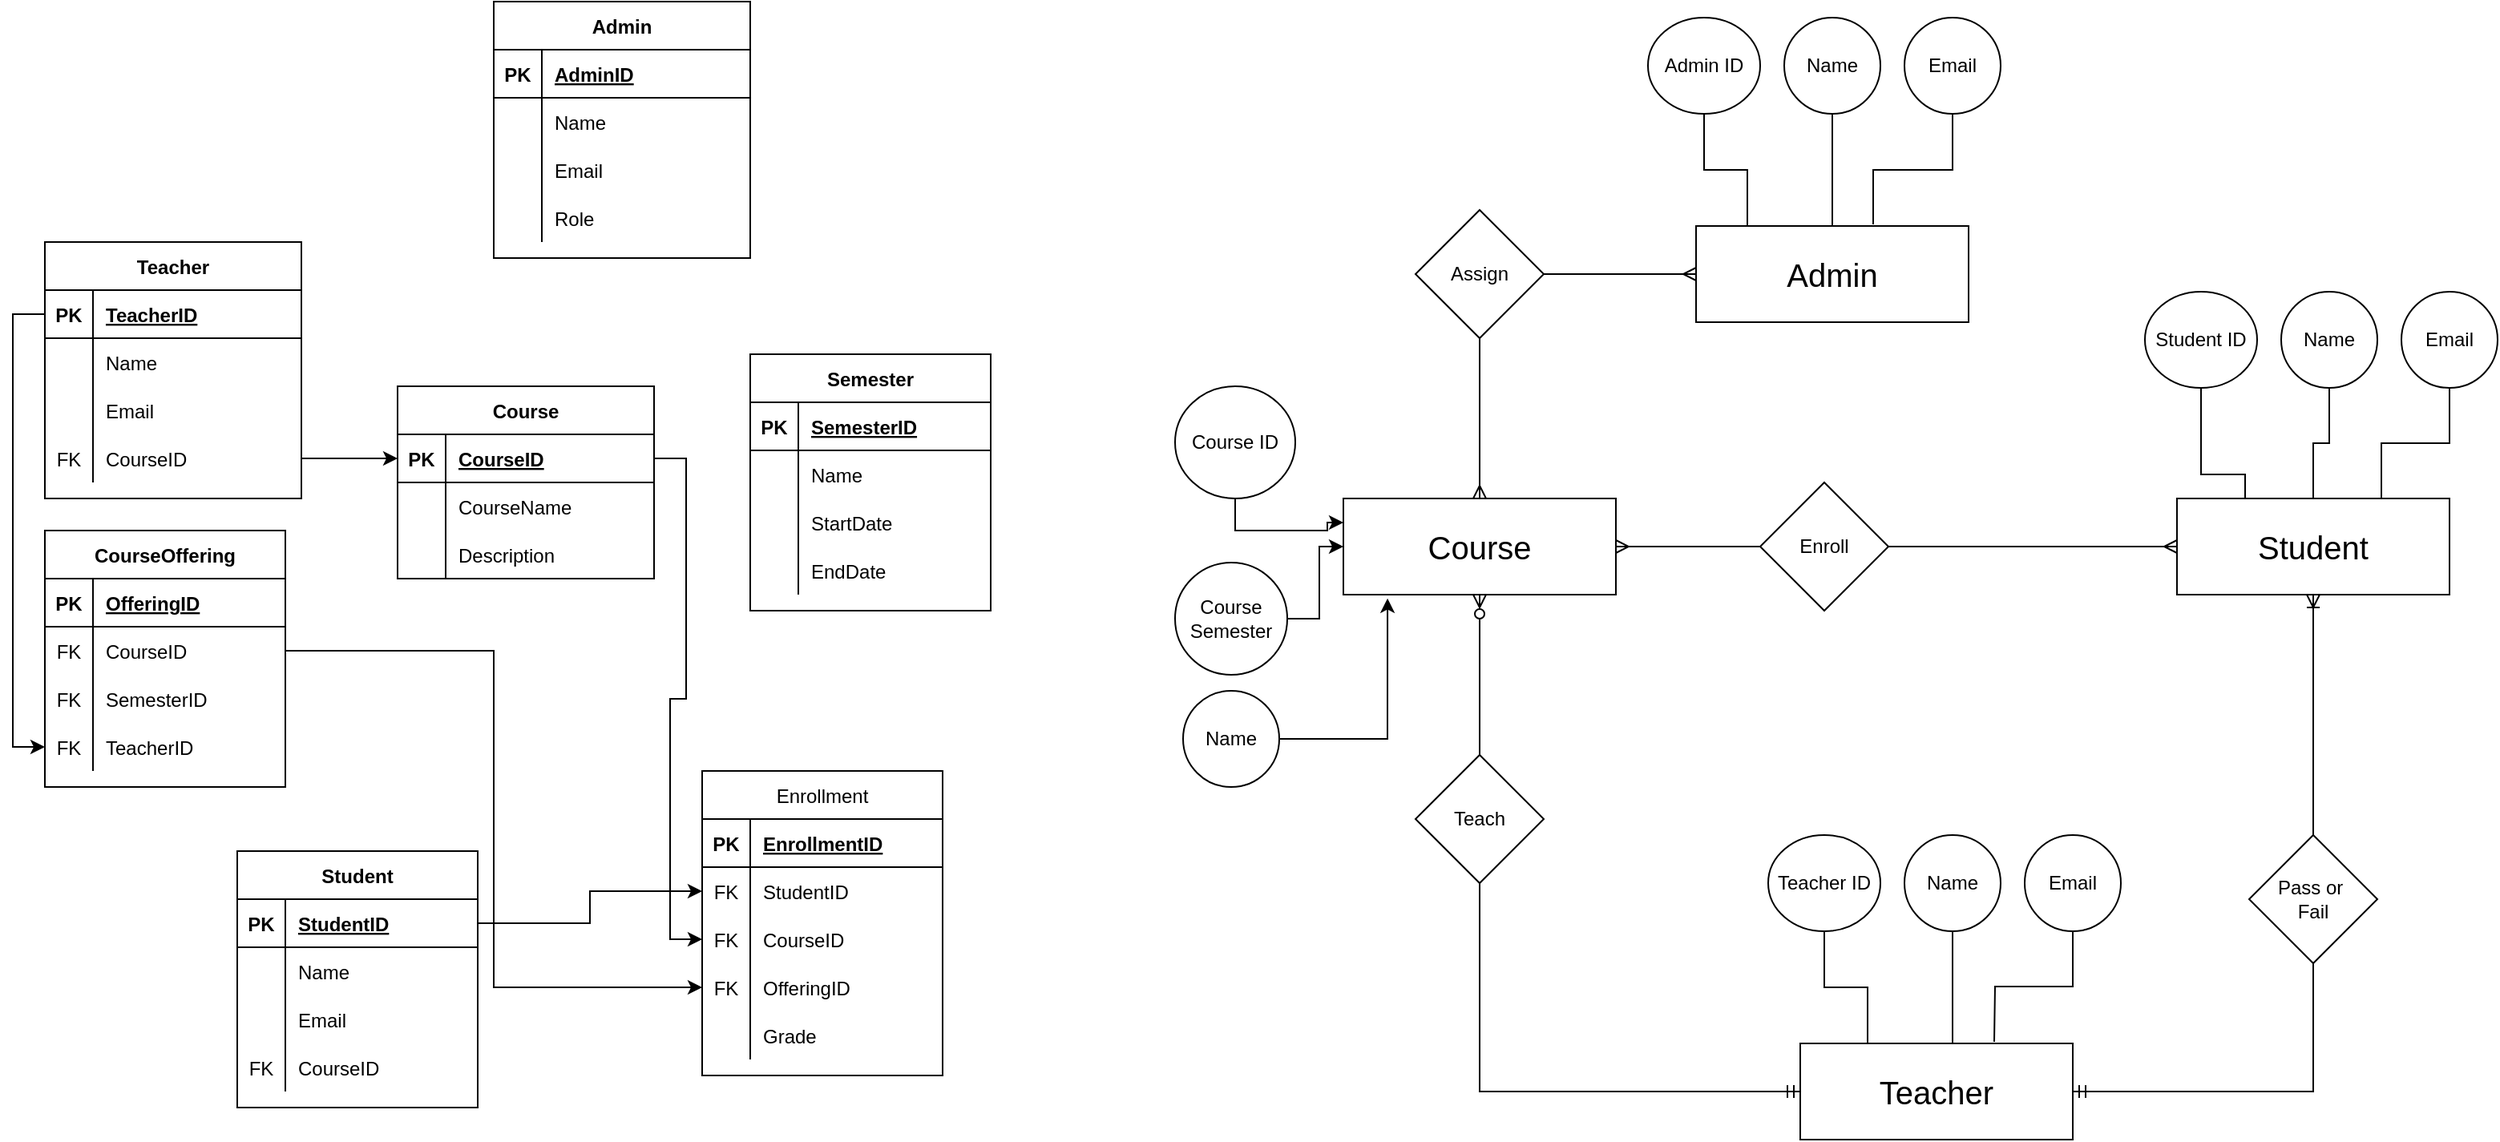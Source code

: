<mxfile version="24.6.4" type="github">
  <diagram id="R2lEEEUBdFMjLlhIrx00" name="Page-1">
    <mxGraphModel dx="792" dy="1097" grid="1" gridSize="10" guides="1" tooltips="1" connect="1" arrows="1" fold="1" page="1" pageScale="1" pageWidth="850" pageHeight="1100" math="0" shadow="0" extFonts="Permanent Marker^https://fonts.googleapis.com/css?family=Permanent+Marker">
      <root>
        <mxCell id="0" />
        <mxCell id="1" parent="0" />
        <mxCell id="C-vyLk0tnHw3VtMMgP7b-2" value="Teacher" style="shape=table;startSize=30;container=1;collapsible=1;childLayout=tableLayout;fixedRows=1;rowLines=0;fontStyle=1;align=center;resizeLast=1;" parent="1" vertex="1">
          <mxGeometry x="160" y="170" width="160" height="160" as="geometry" />
        </mxCell>
        <mxCell id="C-vyLk0tnHw3VtMMgP7b-3" value="" style="shape=partialRectangle;collapsible=0;dropTarget=0;pointerEvents=0;fillColor=none;points=[[0,0.5],[1,0.5]];portConstraint=eastwest;top=0;left=0;right=0;bottom=1;" parent="C-vyLk0tnHw3VtMMgP7b-2" vertex="1">
          <mxGeometry y="30" width="160" height="30" as="geometry" />
        </mxCell>
        <mxCell id="C-vyLk0tnHw3VtMMgP7b-4" value="PK" style="shape=partialRectangle;overflow=hidden;connectable=0;fillColor=none;top=0;left=0;bottom=0;right=0;fontStyle=1;" parent="C-vyLk0tnHw3VtMMgP7b-3" vertex="1">
          <mxGeometry width="30" height="30" as="geometry">
            <mxRectangle width="30" height="30" as="alternateBounds" />
          </mxGeometry>
        </mxCell>
        <mxCell id="C-vyLk0tnHw3VtMMgP7b-5" value="TeacherID" style="shape=partialRectangle;overflow=hidden;connectable=0;fillColor=none;top=0;left=0;bottom=0;right=0;align=left;spacingLeft=6;fontStyle=5;" parent="C-vyLk0tnHw3VtMMgP7b-3" vertex="1">
          <mxGeometry x="30" width="130" height="30" as="geometry">
            <mxRectangle width="130" height="30" as="alternateBounds" />
          </mxGeometry>
        </mxCell>
        <mxCell id="C-vyLk0tnHw3VtMMgP7b-6" value="" style="shape=partialRectangle;collapsible=0;dropTarget=0;pointerEvents=0;fillColor=none;points=[[0,0.5],[1,0.5]];portConstraint=eastwest;top=0;left=0;right=0;bottom=0;" parent="C-vyLk0tnHw3VtMMgP7b-2" vertex="1">
          <mxGeometry y="60" width="160" height="30" as="geometry" />
        </mxCell>
        <mxCell id="C-vyLk0tnHw3VtMMgP7b-7" value="" style="shape=partialRectangle;overflow=hidden;connectable=0;fillColor=none;top=0;left=0;bottom=0;right=0;" parent="C-vyLk0tnHw3VtMMgP7b-6" vertex="1">
          <mxGeometry width="30" height="30" as="geometry">
            <mxRectangle width="30" height="30" as="alternateBounds" />
          </mxGeometry>
        </mxCell>
        <mxCell id="C-vyLk0tnHw3VtMMgP7b-8" value="Name" style="shape=partialRectangle;overflow=hidden;connectable=0;fillColor=none;top=0;left=0;bottom=0;right=0;align=left;spacingLeft=6;" parent="C-vyLk0tnHw3VtMMgP7b-6" vertex="1">
          <mxGeometry x="30" width="130" height="30" as="geometry">
            <mxRectangle width="130" height="30" as="alternateBounds" />
          </mxGeometry>
        </mxCell>
        <mxCell id="C-vyLk0tnHw3VtMMgP7b-9" value="" style="shape=partialRectangle;collapsible=0;dropTarget=0;pointerEvents=0;fillColor=none;points=[[0,0.5],[1,0.5]];portConstraint=eastwest;top=0;left=0;right=0;bottom=0;" parent="C-vyLk0tnHw3VtMMgP7b-2" vertex="1">
          <mxGeometry y="90" width="160" height="30" as="geometry" />
        </mxCell>
        <mxCell id="C-vyLk0tnHw3VtMMgP7b-10" value="" style="shape=partialRectangle;overflow=hidden;connectable=0;fillColor=none;top=0;left=0;bottom=0;right=0;" parent="C-vyLk0tnHw3VtMMgP7b-9" vertex="1">
          <mxGeometry width="30" height="30" as="geometry">
            <mxRectangle width="30" height="30" as="alternateBounds" />
          </mxGeometry>
        </mxCell>
        <mxCell id="C-vyLk0tnHw3VtMMgP7b-11" value="Email" style="shape=partialRectangle;overflow=hidden;connectable=0;fillColor=none;top=0;left=0;bottom=0;right=0;align=left;spacingLeft=6;" parent="C-vyLk0tnHw3VtMMgP7b-9" vertex="1">
          <mxGeometry x="30" width="130" height="30" as="geometry">
            <mxRectangle width="130" height="30" as="alternateBounds" />
          </mxGeometry>
        </mxCell>
        <mxCell id="-x5_thiH4S_g61UfIbHP-13" value="" style="shape=partialRectangle;collapsible=0;dropTarget=0;pointerEvents=0;fillColor=none;points=[[0,0.5],[1,0.5]];portConstraint=eastwest;top=0;left=0;right=0;bottom=0;" vertex="1" parent="C-vyLk0tnHw3VtMMgP7b-2">
          <mxGeometry y="120" width="160" height="30" as="geometry" />
        </mxCell>
        <mxCell id="-x5_thiH4S_g61UfIbHP-14" value="FK" style="shape=partialRectangle;overflow=hidden;connectable=0;fillColor=none;top=0;left=0;bottom=0;right=0;" vertex="1" parent="-x5_thiH4S_g61UfIbHP-13">
          <mxGeometry width="30" height="30" as="geometry">
            <mxRectangle width="30" height="30" as="alternateBounds" />
          </mxGeometry>
        </mxCell>
        <mxCell id="-x5_thiH4S_g61UfIbHP-15" value="CourseID" style="shape=partialRectangle;overflow=hidden;connectable=0;fillColor=none;top=0;left=0;bottom=0;right=0;align=left;spacingLeft=6;" vertex="1" parent="-x5_thiH4S_g61UfIbHP-13">
          <mxGeometry x="30" width="130" height="30" as="geometry">
            <mxRectangle width="130" height="30" as="alternateBounds" />
          </mxGeometry>
        </mxCell>
        <mxCell id="C-vyLk0tnHw3VtMMgP7b-13" value="Admin" style="shape=table;startSize=30;container=1;collapsible=1;childLayout=tableLayout;fixedRows=1;rowLines=0;fontStyle=1;align=center;resizeLast=1;" parent="1" vertex="1">
          <mxGeometry x="440" y="20" width="160" height="160.0" as="geometry" />
        </mxCell>
        <mxCell id="C-vyLk0tnHw3VtMMgP7b-14" value="" style="shape=partialRectangle;collapsible=0;dropTarget=0;pointerEvents=0;fillColor=none;points=[[0,0.5],[1,0.5]];portConstraint=eastwest;top=0;left=0;right=0;bottom=1;" parent="C-vyLk0tnHw3VtMMgP7b-13" vertex="1">
          <mxGeometry y="30" width="160" height="30" as="geometry" />
        </mxCell>
        <mxCell id="C-vyLk0tnHw3VtMMgP7b-15" value="PK" style="shape=partialRectangle;overflow=hidden;connectable=0;fillColor=none;top=0;left=0;bottom=0;right=0;fontStyle=1;" parent="C-vyLk0tnHw3VtMMgP7b-14" vertex="1">
          <mxGeometry width="30" height="30" as="geometry">
            <mxRectangle width="30" height="30" as="alternateBounds" />
          </mxGeometry>
        </mxCell>
        <mxCell id="C-vyLk0tnHw3VtMMgP7b-16" value="AdminID" style="shape=partialRectangle;overflow=hidden;connectable=0;fillColor=none;top=0;left=0;bottom=0;right=0;align=left;spacingLeft=6;fontStyle=5;" parent="C-vyLk0tnHw3VtMMgP7b-14" vertex="1">
          <mxGeometry x="30" width="130" height="30" as="geometry">
            <mxRectangle width="130" height="30" as="alternateBounds" />
          </mxGeometry>
        </mxCell>
        <mxCell id="C-vyLk0tnHw3VtMMgP7b-17" value="" style="shape=partialRectangle;collapsible=0;dropTarget=0;pointerEvents=0;fillColor=none;points=[[0,0.5],[1,0.5]];portConstraint=eastwest;top=0;left=0;right=0;bottom=0;" parent="C-vyLk0tnHw3VtMMgP7b-13" vertex="1">
          <mxGeometry y="60" width="160" height="30" as="geometry" />
        </mxCell>
        <mxCell id="C-vyLk0tnHw3VtMMgP7b-18" value="" style="shape=partialRectangle;overflow=hidden;connectable=0;fillColor=none;top=0;left=0;bottom=0;right=0;" parent="C-vyLk0tnHw3VtMMgP7b-17" vertex="1">
          <mxGeometry width="30" height="30" as="geometry">
            <mxRectangle width="30" height="30" as="alternateBounds" />
          </mxGeometry>
        </mxCell>
        <mxCell id="C-vyLk0tnHw3VtMMgP7b-19" value="Name" style="shape=partialRectangle;overflow=hidden;connectable=0;fillColor=none;top=0;left=0;bottom=0;right=0;align=left;spacingLeft=6;" parent="C-vyLk0tnHw3VtMMgP7b-17" vertex="1">
          <mxGeometry x="30" width="130" height="30" as="geometry">
            <mxRectangle width="130" height="30" as="alternateBounds" />
          </mxGeometry>
        </mxCell>
        <mxCell id="C-vyLk0tnHw3VtMMgP7b-20" value="" style="shape=partialRectangle;collapsible=0;dropTarget=0;pointerEvents=0;fillColor=none;points=[[0,0.5],[1,0.5]];portConstraint=eastwest;top=0;left=0;right=0;bottom=0;" parent="C-vyLk0tnHw3VtMMgP7b-13" vertex="1">
          <mxGeometry y="90" width="160" height="30" as="geometry" />
        </mxCell>
        <mxCell id="C-vyLk0tnHw3VtMMgP7b-21" value="" style="shape=partialRectangle;overflow=hidden;connectable=0;fillColor=none;top=0;left=0;bottom=0;right=0;" parent="C-vyLk0tnHw3VtMMgP7b-20" vertex="1">
          <mxGeometry width="30" height="30" as="geometry">
            <mxRectangle width="30" height="30" as="alternateBounds" />
          </mxGeometry>
        </mxCell>
        <mxCell id="C-vyLk0tnHw3VtMMgP7b-22" value="Email" style="shape=partialRectangle;overflow=hidden;connectable=0;fillColor=none;top=0;left=0;bottom=0;right=0;align=left;spacingLeft=6;" parent="C-vyLk0tnHw3VtMMgP7b-20" vertex="1">
          <mxGeometry x="30" width="130" height="30" as="geometry">
            <mxRectangle width="130" height="30" as="alternateBounds" />
          </mxGeometry>
        </mxCell>
        <mxCell id="-x5_thiH4S_g61UfIbHP-17" value="" style="shape=partialRectangle;collapsible=0;dropTarget=0;pointerEvents=0;fillColor=none;points=[[0,0.5],[1,0.5]];portConstraint=eastwest;top=0;left=0;right=0;bottom=0;" vertex="1" parent="C-vyLk0tnHw3VtMMgP7b-13">
          <mxGeometry y="120" width="160" height="30" as="geometry" />
        </mxCell>
        <mxCell id="-x5_thiH4S_g61UfIbHP-18" value="" style="shape=partialRectangle;overflow=hidden;connectable=0;fillColor=none;top=0;left=0;bottom=0;right=0;" vertex="1" parent="-x5_thiH4S_g61UfIbHP-17">
          <mxGeometry width="30" height="30" as="geometry">
            <mxRectangle width="30" height="30" as="alternateBounds" />
          </mxGeometry>
        </mxCell>
        <mxCell id="-x5_thiH4S_g61UfIbHP-19" value="Role" style="shape=partialRectangle;overflow=hidden;connectable=0;fillColor=none;top=0;left=0;bottom=0;right=0;align=left;spacingLeft=6;" vertex="1" parent="-x5_thiH4S_g61UfIbHP-17">
          <mxGeometry x="30" width="130" height="30" as="geometry">
            <mxRectangle width="130" height="30" as="alternateBounds" />
          </mxGeometry>
        </mxCell>
        <mxCell id="C-vyLk0tnHw3VtMMgP7b-23" value="Student" style="shape=table;startSize=30;container=1;collapsible=1;childLayout=tableLayout;fixedRows=1;rowLines=0;fontStyle=1;align=center;resizeLast=1;" parent="1" vertex="1">
          <mxGeometry x="280" y="550" width="150" height="160.0" as="geometry">
            <mxRectangle x="90" y="120" width="100" height="30" as="alternateBounds" />
          </mxGeometry>
        </mxCell>
        <mxCell id="C-vyLk0tnHw3VtMMgP7b-24" value="" style="shape=partialRectangle;collapsible=0;dropTarget=0;pointerEvents=0;fillColor=none;points=[[0,0.5],[1,0.5]];portConstraint=eastwest;top=0;left=0;right=0;bottom=1;" parent="C-vyLk0tnHw3VtMMgP7b-23" vertex="1">
          <mxGeometry y="30" width="150" height="30" as="geometry" />
        </mxCell>
        <mxCell id="C-vyLk0tnHw3VtMMgP7b-25" value="PK" style="shape=partialRectangle;overflow=hidden;connectable=0;fillColor=none;top=0;left=0;bottom=0;right=0;fontStyle=1;" parent="C-vyLk0tnHw3VtMMgP7b-24" vertex="1">
          <mxGeometry width="30" height="30" as="geometry">
            <mxRectangle width="30" height="30" as="alternateBounds" />
          </mxGeometry>
        </mxCell>
        <mxCell id="C-vyLk0tnHw3VtMMgP7b-26" value="StudentID" style="shape=partialRectangle;overflow=hidden;connectable=0;fillColor=none;top=0;left=0;bottom=0;right=0;align=left;spacingLeft=6;fontStyle=5;" parent="C-vyLk0tnHw3VtMMgP7b-24" vertex="1">
          <mxGeometry x="30" width="120" height="30" as="geometry">
            <mxRectangle width="120" height="30" as="alternateBounds" />
          </mxGeometry>
        </mxCell>
        <mxCell id="C-vyLk0tnHw3VtMMgP7b-27" value="" style="shape=partialRectangle;collapsible=0;dropTarget=0;pointerEvents=0;fillColor=none;points=[[0,0.5],[1,0.5]];portConstraint=eastwest;top=0;left=0;right=0;bottom=0;" parent="C-vyLk0tnHw3VtMMgP7b-23" vertex="1">
          <mxGeometry y="60" width="150" height="30" as="geometry" />
        </mxCell>
        <mxCell id="C-vyLk0tnHw3VtMMgP7b-28" value="" style="shape=partialRectangle;overflow=hidden;connectable=0;fillColor=none;top=0;left=0;bottom=0;right=0;" parent="C-vyLk0tnHw3VtMMgP7b-27" vertex="1">
          <mxGeometry width="30" height="30" as="geometry">
            <mxRectangle width="30" height="30" as="alternateBounds" />
          </mxGeometry>
        </mxCell>
        <mxCell id="C-vyLk0tnHw3VtMMgP7b-29" value="Name" style="shape=partialRectangle;overflow=hidden;connectable=0;fillColor=none;top=0;left=0;bottom=0;right=0;align=left;spacingLeft=6;" parent="C-vyLk0tnHw3VtMMgP7b-27" vertex="1">
          <mxGeometry x="30" width="120" height="30" as="geometry">
            <mxRectangle width="120" height="30" as="alternateBounds" />
          </mxGeometry>
        </mxCell>
        <mxCell id="-x5_thiH4S_g61UfIbHP-1" value="" style="shape=partialRectangle;collapsible=0;dropTarget=0;pointerEvents=0;fillColor=none;points=[[0,0.5],[1,0.5]];portConstraint=eastwest;top=0;left=0;right=0;bottom=0;" vertex="1" parent="C-vyLk0tnHw3VtMMgP7b-23">
          <mxGeometry y="90" width="150" height="30" as="geometry" />
        </mxCell>
        <mxCell id="-x5_thiH4S_g61UfIbHP-2" value="" style="shape=partialRectangle;overflow=hidden;connectable=0;fillColor=none;top=0;left=0;bottom=0;right=0;" vertex="1" parent="-x5_thiH4S_g61UfIbHP-1">
          <mxGeometry width="30" height="30" as="geometry">
            <mxRectangle width="30" height="30" as="alternateBounds" />
          </mxGeometry>
        </mxCell>
        <mxCell id="-x5_thiH4S_g61UfIbHP-3" value="Email" style="shape=partialRectangle;overflow=hidden;connectable=0;fillColor=none;top=0;left=0;bottom=0;right=0;align=left;spacingLeft=6;" vertex="1" parent="-x5_thiH4S_g61UfIbHP-1">
          <mxGeometry x="30" width="120" height="30" as="geometry">
            <mxRectangle width="120" height="30" as="alternateBounds" />
          </mxGeometry>
        </mxCell>
        <mxCell id="-x5_thiH4S_g61UfIbHP-4" value="" style="shape=partialRectangle;collapsible=0;dropTarget=0;pointerEvents=0;fillColor=none;points=[[0,0.5],[1,0.5]];portConstraint=eastwest;top=0;left=0;right=0;bottom=0;" vertex="1" parent="C-vyLk0tnHw3VtMMgP7b-23">
          <mxGeometry y="120" width="150" height="30" as="geometry" />
        </mxCell>
        <mxCell id="-x5_thiH4S_g61UfIbHP-5" value="FK" style="shape=partialRectangle;overflow=hidden;connectable=0;fillColor=none;top=0;left=0;bottom=0;right=0;" vertex="1" parent="-x5_thiH4S_g61UfIbHP-4">
          <mxGeometry width="30" height="30" as="geometry">
            <mxRectangle width="30" height="30" as="alternateBounds" />
          </mxGeometry>
        </mxCell>
        <mxCell id="-x5_thiH4S_g61UfIbHP-6" value="CourseID" style="shape=partialRectangle;overflow=hidden;connectable=0;fillColor=none;top=0;left=0;bottom=0;right=0;align=left;spacingLeft=6;" vertex="1" parent="-x5_thiH4S_g61UfIbHP-4">
          <mxGeometry x="30" width="120" height="30" as="geometry">
            <mxRectangle width="120" height="30" as="alternateBounds" />
          </mxGeometry>
        </mxCell>
        <mxCell id="-x5_thiH4S_g61UfIbHP-33" style="edgeStyle=orthogonalEdgeStyle;rounded=0;orthogonalLoop=1;jettySize=auto;html=1;exitX=0.75;exitY=0;exitDx=0;exitDy=0;entryX=0.5;entryY=1;entryDx=0;entryDy=0;strokeColor=none;" edge="1" parent="1" source="-x5_thiH4S_g61UfIbHP-20" target="C-vyLk0tnHw3VtMMgP7b-2">
          <mxGeometry relative="1" as="geometry" />
        </mxCell>
        <mxCell id="-x5_thiH4S_g61UfIbHP-20" value="Course" style="shape=table;startSize=30;container=1;collapsible=1;childLayout=tableLayout;fixedRows=1;rowLines=0;fontStyle=1;align=center;resizeLast=1;" vertex="1" parent="1">
          <mxGeometry x="380" y="260" width="160" height="120" as="geometry" />
        </mxCell>
        <mxCell id="-x5_thiH4S_g61UfIbHP-21" value="" style="shape=partialRectangle;collapsible=0;dropTarget=0;pointerEvents=0;fillColor=none;points=[[0,0.5],[1,0.5]];portConstraint=eastwest;top=0;left=0;right=0;bottom=1;" vertex="1" parent="-x5_thiH4S_g61UfIbHP-20">
          <mxGeometry y="30" width="160" height="30" as="geometry" />
        </mxCell>
        <mxCell id="-x5_thiH4S_g61UfIbHP-22" value="PK" style="shape=partialRectangle;overflow=hidden;connectable=0;fillColor=none;top=0;left=0;bottom=0;right=0;fontStyle=1;" vertex="1" parent="-x5_thiH4S_g61UfIbHP-21">
          <mxGeometry width="30" height="30" as="geometry">
            <mxRectangle width="30" height="30" as="alternateBounds" />
          </mxGeometry>
        </mxCell>
        <mxCell id="-x5_thiH4S_g61UfIbHP-23" value="CourseID" style="shape=partialRectangle;overflow=hidden;connectable=0;fillColor=none;top=0;left=0;bottom=0;right=0;align=left;spacingLeft=6;fontStyle=5;" vertex="1" parent="-x5_thiH4S_g61UfIbHP-21">
          <mxGeometry x="30" width="130" height="30" as="geometry">
            <mxRectangle width="130" height="30" as="alternateBounds" />
          </mxGeometry>
        </mxCell>
        <mxCell id="-x5_thiH4S_g61UfIbHP-24" value="" style="shape=partialRectangle;collapsible=0;dropTarget=0;pointerEvents=0;fillColor=none;points=[[0,0.5],[1,0.5]];portConstraint=eastwest;top=0;left=0;right=0;bottom=0;" vertex="1" parent="-x5_thiH4S_g61UfIbHP-20">
          <mxGeometry y="60" width="160" height="30" as="geometry" />
        </mxCell>
        <mxCell id="-x5_thiH4S_g61UfIbHP-25" value="" style="shape=partialRectangle;overflow=hidden;connectable=0;fillColor=none;top=0;left=0;bottom=0;right=0;" vertex="1" parent="-x5_thiH4S_g61UfIbHP-24">
          <mxGeometry width="30" height="30" as="geometry">
            <mxRectangle width="30" height="30" as="alternateBounds" />
          </mxGeometry>
        </mxCell>
        <mxCell id="-x5_thiH4S_g61UfIbHP-26" value="CourseName" style="shape=partialRectangle;overflow=hidden;connectable=0;fillColor=none;top=0;left=0;bottom=0;right=0;align=left;spacingLeft=6;" vertex="1" parent="-x5_thiH4S_g61UfIbHP-24">
          <mxGeometry x="30" width="130" height="30" as="geometry">
            <mxRectangle width="130" height="30" as="alternateBounds" />
          </mxGeometry>
        </mxCell>
        <mxCell id="-x5_thiH4S_g61UfIbHP-30" value="" style="shape=partialRectangle;collapsible=0;dropTarget=0;pointerEvents=0;fillColor=none;points=[[0,0.5],[1,0.5]];portConstraint=eastwest;top=0;left=0;right=0;bottom=0;" vertex="1" parent="-x5_thiH4S_g61UfIbHP-20">
          <mxGeometry y="90" width="160" height="30" as="geometry" />
        </mxCell>
        <mxCell id="-x5_thiH4S_g61UfIbHP-31" value="" style="shape=partialRectangle;overflow=hidden;connectable=0;fillColor=none;top=0;left=0;bottom=0;right=0;" vertex="1" parent="-x5_thiH4S_g61UfIbHP-30">
          <mxGeometry width="30" height="30" as="geometry">
            <mxRectangle width="30" height="30" as="alternateBounds" />
          </mxGeometry>
        </mxCell>
        <mxCell id="-x5_thiH4S_g61UfIbHP-32" value="Description" style="shape=partialRectangle;overflow=hidden;connectable=0;fillColor=none;top=0;left=0;bottom=0;right=0;align=left;spacingLeft=6;" vertex="1" parent="-x5_thiH4S_g61UfIbHP-30">
          <mxGeometry x="30" width="130" height="30" as="geometry">
            <mxRectangle width="130" height="30" as="alternateBounds" />
          </mxGeometry>
        </mxCell>
        <mxCell id="-x5_thiH4S_g61UfIbHP-37" value="Semester" style="shape=table;startSize=30;container=1;collapsible=1;childLayout=tableLayout;fixedRows=1;rowLines=0;fontStyle=1;align=center;resizeLast=1;" vertex="1" parent="1">
          <mxGeometry x="600" y="240" width="150" height="160.0" as="geometry">
            <mxRectangle x="90" y="120" width="100" height="30" as="alternateBounds" />
          </mxGeometry>
        </mxCell>
        <mxCell id="-x5_thiH4S_g61UfIbHP-38" value="" style="shape=partialRectangle;collapsible=0;dropTarget=0;pointerEvents=0;fillColor=none;points=[[0,0.5],[1,0.5]];portConstraint=eastwest;top=0;left=0;right=0;bottom=1;" vertex="1" parent="-x5_thiH4S_g61UfIbHP-37">
          <mxGeometry y="30" width="150" height="30" as="geometry" />
        </mxCell>
        <mxCell id="-x5_thiH4S_g61UfIbHP-39" value="PK" style="shape=partialRectangle;overflow=hidden;connectable=0;fillColor=none;top=0;left=0;bottom=0;right=0;fontStyle=1;" vertex="1" parent="-x5_thiH4S_g61UfIbHP-38">
          <mxGeometry width="30" height="30" as="geometry">
            <mxRectangle width="30" height="30" as="alternateBounds" />
          </mxGeometry>
        </mxCell>
        <mxCell id="-x5_thiH4S_g61UfIbHP-40" value="SemesterID" style="shape=partialRectangle;overflow=hidden;connectable=0;fillColor=none;top=0;left=0;bottom=0;right=0;align=left;spacingLeft=6;fontStyle=5;" vertex="1" parent="-x5_thiH4S_g61UfIbHP-38">
          <mxGeometry x="30" width="120" height="30" as="geometry">
            <mxRectangle width="120" height="30" as="alternateBounds" />
          </mxGeometry>
        </mxCell>
        <mxCell id="-x5_thiH4S_g61UfIbHP-41" value="" style="shape=partialRectangle;collapsible=0;dropTarget=0;pointerEvents=0;fillColor=none;points=[[0,0.5],[1,0.5]];portConstraint=eastwest;top=0;left=0;right=0;bottom=0;" vertex="1" parent="-x5_thiH4S_g61UfIbHP-37">
          <mxGeometry y="60" width="150" height="30" as="geometry" />
        </mxCell>
        <mxCell id="-x5_thiH4S_g61UfIbHP-42" value="" style="shape=partialRectangle;overflow=hidden;connectable=0;fillColor=none;top=0;left=0;bottom=0;right=0;" vertex="1" parent="-x5_thiH4S_g61UfIbHP-41">
          <mxGeometry width="30" height="30" as="geometry">
            <mxRectangle width="30" height="30" as="alternateBounds" />
          </mxGeometry>
        </mxCell>
        <mxCell id="-x5_thiH4S_g61UfIbHP-43" value="Name" style="shape=partialRectangle;overflow=hidden;connectable=0;fillColor=none;top=0;left=0;bottom=0;right=0;align=left;spacingLeft=6;" vertex="1" parent="-x5_thiH4S_g61UfIbHP-41">
          <mxGeometry x="30" width="120" height="30" as="geometry">
            <mxRectangle width="120" height="30" as="alternateBounds" />
          </mxGeometry>
        </mxCell>
        <mxCell id="-x5_thiH4S_g61UfIbHP-44" value="" style="shape=partialRectangle;collapsible=0;dropTarget=0;pointerEvents=0;fillColor=none;points=[[0,0.5],[1,0.5]];portConstraint=eastwest;top=0;left=0;right=0;bottom=0;" vertex="1" parent="-x5_thiH4S_g61UfIbHP-37">
          <mxGeometry y="90" width="150" height="30" as="geometry" />
        </mxCell>
        <mxCell id="-x5_thiH4S_g61UfIbHP-45" value="" style="shape=partialRectangle;overflow=hidden;connectable=0;fillColor=none;top=0;left=0;bottom=0;right=0;" vertex="1" parent="-x5_thiH4S_g61UfIbHP-44">
          <mxGeometry width="30" height="30" as="geometry">
            <mxRectangle width="30" height="30" as="alternateBounds" />
          </mxGeometry>
        </mxCell>
        <mxCell id="-x5_thiH4S_g61UfIbHP-46" value="StartDate" style="shape=partialRectangle;overflow=hidden;connectable=0;fillColor=none;top=0;left=0;bottom=0;right=0;align=left;spacingLeft=6;" vertex="1" parent="-x5_thiH4S_g61UfIbHP-44">
          <mxGeometry x="30" width="120" height="30" as="geometry">
            <mxRectangle width="120" height="30" as="alternateBounds" />
          </mxGeometry>
        </mxCell>
        <mxCell id="-x5_thiH4S_g61UfIbHP-47" value="" style="shape=partialRectangle;collapsible=0;dropTarget=0;pointerEvents=0;fillColor=none;points=[[0,0.5],[1,0.5]];portConstraint=eastwest;top=0;left=0;right=0;bottom=0;" vertex="1" parent="-x5_thiH4S_g61UfIbHP-37">
          <mxGeometry y="120" width="150" height="30" as="geometry" />
        </mxCell>
        <mxCell id="-x5_thiH4S_g61UfIbHP-48" value="" style="shape=partialRectangle;overflow=hidden;connectable=0;fillColor=none;top=0;left=0;bottom=0;right=0;" vertex="1" parent="-x5_thiH4S_g61UfIbHP-47">
          <mxGeometry width="30" height="30" as="geometry">
            <mxRectangle width="30" height="30" as="alternateBounds" />
          </mxGeometry>
        </mxCell>
        <mxCell id="-x5_thiH4S_g61UfIbHP-49" value="EndDate" style="shape=partialRectangle;overflow=hidden;connectable=0;fillColor=none;top=0;left=0;bottom=0;right=0;align=left;spacingLeft=6;" vertex="1" parent="-x5_thiH4S_g61UfIbHP-47">
          <mxGeometry x="30" width="120" height="30" as="geometry">
            <mxRectangle width="120" height="30" as="alternateBounds" />
          </mxGeometry>
        </mxCell>
        <mxCell id="-x5_thiH4S_g61UfIbHP-50" value="CourseOffering" style="shape=table;startSize=30;container=1;collapsible=1;childLayout=tableLayout;fixedRows=1;rowLines=0;fontStyle=1;align=center;resizeLast=1;" vertex="1" parent="1">
          <mxGeometry x="160" y="350" width="150" height="160.0" as="geometry">
            <mxRectangle x="90" y="120" width="100" height="30" as="alternateBounds" />
          </mxGeometry>
        </mxCell>
        <mxCell id="-x5_thiH4S_g61UfIbHP-51" value="" style="shape=partialRectangle;collapsible=0;dropTarget=0;pointerEvents=0;fillColor=none;points=[[0,0.5],[1,0.5]];portConstraint=eastwest;top=0;left=0;right=0;bottom=1;" vertex="1" parent="-x5_thiH4S_g61UfIbHP-50">
          <mxGeometry y="30" width="150" height="30" as="geometry" />
        </mxCell>
        <mxCell id="-x5_thiH4S_g61UfIbHP-52" value="PK" style="shape=partialRectangle;overflow=hidden;connectable=0;fillColor=none;top=0;left=0;bottom=0;right=0;fontStyle=1;" vertex="1" parent="-x5_thiH4S_g61UfIbHP-51">
          <mxGeometry width="30" height="30" as="geometry">
            <mxRectangle width="30" height="30" as="alternateBounds" />
          </mxGeometry>
        </mxCell>
        <mxCell id="-x5_thiH4S_g61UfIbHP-53" value="OfferingID" style="shape=partialRectangle;overflow=hidden;connectable=0;fillColor=none;top=0;left=0;bottom=0;right=0;align=left;spacingLeft=6;fontStyle=5;" vertex="1" parent="-x5_thiH4S_g61UfIbHP-51">
          <mxGeometry x="30" width="120" height="30" as="geometry">
            <mxRectangle width="120" height="30" as="alternateBounds" />
          </mxGeometry>
        </mxCell>
        <mxCell id="-x5_thiH4S_g61UfIbHP-54" value="" style="shape=partialRectangle;collapsible=0;dropTarget=0;pointerEvents=0;fillColor=none;points=[[0,0.5],[1,0.5]];portConstraint=eastwest;top=0;left=0;right=0;bottom=0;" vertex="1" parent="-x5_thiH4S_g61UfIbHP-50">
          <mxGeometry y="60" width="150" height="30" as="geometry" />
        </mxCell>
        <mxCell id="-x5_thiH4S_g61UfIbHP-55" value="FK" style="shape=partialRectangle;overflow=hidden;connectable=0;fillColor=none;top=0;left=0;bottom=0;right=0;" vertex="1" parent="-x5_thiH4S_g61UfIbHP-54">
          <mxGeometry width="30" height="30" as="geometry">
            <mxRectangle width="30" height="30" as="alternateBounds" />
          </mxGeometry>
        </mxCell>
        <mxCell id="-x5_thiH4S_g61UfIbHP-56" value="CourseID" style="shape=partialRectangle;overflow=hidden;connectable=0;fillColor=none;top=0;left=0;bottom=0;right=0;align=left;spacingLeft=6;" vertex="1" parent="-x5_thiH4S_g61UfIbHP-54">
          <mxGeometry x="30" width="120" height="30" as="geometry">
            <mxRectangle width="120" height="30" as="alternateBounds" />
          </mxGeometry>
        </mxCell>
        <mxCell id="-x5_thiH4S_g61UfIbHP-57" value="" style="shape=partialRectangle;collapsible=0;dropTarget=0;pointerEvents=0;fillColor=none;points=[[0,0.5],[1,0.5]];portConstraint=eastwest;top=0;left=0;right=0;bottom=0;" vertex="1" parent="-x5_thiH4S_g61UfIbHP-50">
          <mxGeometry y="90" width="150" height="30" as="geometry" />
        </mxCell>
        <mxCell id="-x5_thiH4S_g61UfIbHP-58" value="FK" style="shape=partialRectangle;overflow=hidden;connectable=0;fillColor=none;top=0;left=0;bottom=0;right=0;" vertex="1" parent="-x5_thiH4S_g61UfIbHP-57">
          <mxGeometry width="30" height="30" as="geometry">
            <mxRectangle width="30" height="30" as="alternateBounds" />
          </mxGeometry>
        </mxCell>
        <mxCell id="-x5_thiH4S_g61UfIbHP-59" value="SemesterID" style="shape=partialRectangle;overflow=hidden;connectable=0;fillColor=none;top=0;left=0;bottom=0;right=0;align=left;spacingLeft=6;" vertex="1" parent="-x5_thiH4S_g61UfIbHP-57">
          <mxGeometry x="30" width="120" height="30" as="geometry">
            <mxRectangle width="120" height="30" as="alternateBounds" />
          </mxGeometry>
        </mxCell>
        <mxCell id="-x5_thiH4S_g61UfIbHP-60" value="" style="shape=partialRectangle;collapsible=0;dropTarget=0;pointerEvents=0;fillColor=none;points=[[0,0.5],[1,0.5]];portConstraint=eastwest;top=0;left=0;right=0;bottom=0;" vertex="1" parent="-x5_thiH4S_g61UfIbHP-50">
          <mxGeometry y="120" width="150" height="30" as="geometry" />
        </mxCell>
        <mxCell id="-x5_thiH4S_g61UfIbHP-61" value="FK" style="shape=partialRectangle;overflow=hidden;connectable=0;fillColor=none;top=0;left=0;bottom=0;right=0;" vertex="1" parent="-x5_thiH4S_g61UfIbHP-60">
          <mxGeometry width="30" height="30" as="geometry">
            <mxRectangle width="30" height="30" as="alternateBounds" />
          </mxGeometry>
        </mxCell>
        <mxCell id="-x5_thiH4S_g61UfIbHP-62" value="TeacherID" style="shape=partialRectangle;overflow=hidden;connectable=0;fillColor=none;top=0;left=0;bottom=0;right=0;align=left;spacingLeft=6;" vertex="1" parent="-x5_thiH4S_g61UfIbHP-60">
          <mxGeometry x="30" width="120" height="30" as="geometry">
            <mxRectangle width="120" height="30" as="alternateBounds" />
          </mxGeometry>
        </mxCell>
        <mxCell id="-x5_thiH4S_g61UfIbHP-64" value="Enrollment" style="shape=table;startSize=30;container=1;collapsible=1;childLayout=tableLayout;fixedRows=1;rowLines=0;fontStyle=0;align=center;resizeLast=1;" vertex="1" parent="1">
          <mxGeometry x="570" y="500" width="150" height="190.0" as="geometry">
            <mxRectangle x="90" y="120" width="100" height="30" as="alternateBounds" />
          </mxGeometry>
        </mxCell>
        <mxCell id="-x5_thiH4S_g61UfIbHP-65" value="" style="shape=partialRectangle;collapsible=0;dropTarget=0;pointerEvents=0;fillColor=none;points=[[0,0.5],[1,0.5]];portConstraint=eastwest;top=0;left=0;right=0;bottom=1;" vertex="1" parent="-x5_thiH4S_g61UfIbHP-64">
          <mxGeometry y="30" width="150" height="30" as="geometry" />
        </mxCell>
        <mxCell id="-x5_thiH4S_g61UfIbHP-66" value="PK" style="shape=partialRectangle;overflow=hidden;connectable=0;fillColor=none;top=0;left=0;bottom=0;right=0;fontStyle=1;" vertex="1" parent="-x5_thiH4S_g61UfIbHP-65">
          <mxGeometry width="30" height="30" as="geometry">
            <mxRectangle width="30" height="30" as="alternateBounds" />
          </mxGeometry>
        </mxCell>
        <mxCell id="-x5_thiH4S_g61UfIbHP-67" value="EnrollmentID" style="shape=partialRectangle;overflow=hidden;connectable=0;fillColor=none;top=0;left=0;bottom=0;right=0;align=left;spacingLeft=6;fontStyle=5;" vertex="1" parent="-x5_thiH4S_g61UfIbHP-65">
          <mxGeometry x="30" width="120" height="30" as="geometry">
            <mxRectangle width="120" height="30" as="alternateBounds" />
          </mxGeometry>
        </mxCell>
        <mxCell id="-x5_thiH4S_g61UfIbHP-68" value="" style="shape=partialRectangle;collapsible=0;dropTarget=0;pointerEvents=0;fillColor=none;points=[[0,0.5],[1,0.5]];portConstraint=eastwest;top=0;left=0;right=0;bottom=0;" vertex="1" parent="-x5_thiH4S_g61UfIbHP-64">
          <mxGeometry y="60" width="150" height="30" as="geometry" />
        </mxCell>
        <mxCell id="-x5_thiH4S_g61UfIbHP-69" value="FK" style="shape=partialRectangle;overflow=hidden;connectable=0;fillColor=none;top=0;left=0;bottom=0;right=0;" vertex="1" parent="-x5_thiH4S_g61UfIbHP-68">
          <mxGeometry width="30" height="30" as="geometry">
            <mxRectangle width="30" height="30" as="alternateBounds" />
          </mxGeometry>
        </mxCell>
        <mxCell id="-x5_thiH4S_g61UfIbHP-70" value="StudentID" style="shape=partialRectangle;overflow=hidden;connectable=0;fillColor=none;top=0;left=0;bottom=0;right=0;align=left;spacingLeft=6;" vertex="1" parent="-x5_thiH4S_g61UfIbHP-68">
          <mxGeometry x="30" width="120" height="30" as="geometry">
            <mxRectangle width="120" height="30" as="alternateBounds" />
          </mxGeometry>
        </mxCell>
        <mxCell id="-x5_thiH4S_g61UfIbHP-71" value="" style="shape=partialRectangle;collapsible=0;dropTarget=0;pointerEvents=0;fillColor=none;points=[[0,0.5],[1,0.5]];portConstraint=eastwest;top=0;left=0;right=0;bottom=0;" vertex="1" parent="-x5_thiH4S_g61UfIbHP-64">
          <mxGeometry y="90" width="150" height="30" as="geometry" />
        </mxCell>
        <mxCell id="-x5_thiH4S_g61UfIbHP-72" value="FK" style="shape=partialRectangle;overflow=hidden;connectable=0;fillColor=none;top=0;left=0;bottom=0;right=0;" vertex="1" parent="-x5_thiH4S_g61UfIbHP-71">
          <mxGeometry width="30" height="30" as="geometry">
            <mxRectangle width="30" height="30" as="alternateBounds" />
          </mxGeometry>
        </mxCell>
        <mxCell id="-x5_thiH4S_g61UfIbHP-73" value="CourseID" style="shape=partialRectangle;overflow=hidden;connectable=0;fillColor=none;top=0;left=0;bottom=0;right=0;align=left;spacingLeft=6;" vertex="1" parent="-x5_thiH4S_g61UfIbHP-71">
          <mxGeometry x="30" width="120" height="30" as="geometry">
            <mxRectangle width="120" height="30" as="alternateBounds" />
          </mxGeometry>
        </mxCell>
        <mxCell id="-x5_thiH4S_g61UfIbHP-74" value="" style="shape=partialRectangle;collapsible=0;dropTarget=0;pointerEvents=0;fillColor=none;points=[[0,0.5],[1,0.5]];portConstraint=eastwest;top=0;left=0;right=0;bottom=0;" vertex="1" parent="-x5_thiH4S_g61UfIbHP-64">
          <mxGeometry y="120" width="150" height="30" as="geometry" />
        </mxCell>
        <mxCell id="-x5_thiH4S_g61UfIbHP-75" value="FK" style="shape=partialRectangle;overflow=hidden;connectable=0;fillColor=none;top=0;left=0;bottom=0;right=0;" vertex="1" parent="-x5_thiH4S_g61UfIbHP-74">
          <mxGeometry width="30" height="30" as="geometry">
            <mxRectangle width="30" height="30" as="alternateBounds" />
          </mxGeometry>
        </mxCell>
        <mxCell id="-x5_thiH4S_g61UfIbHP-76" value="OfferingID" style="shape=partialRectangle;overflow=hidden;connectable=0;fillColor=none;top=0;left=0;bottom=0;right=0;align=left;spacingLeft=6;" vertex="1" parent="-x5_thiH4S_g61UfIbHP-74">
          <mxGeometry x="30" width="120" height="30" as="geometry">
            <mxRectangle width="120" height="30" as="alternateBounds" />
          </mxGeometry>
        </mxCell>
        <mxCell id="-x5_thiH4S_g61UfIbHP-77" value="" style="shape=partialRectangle;collapsible=0;dropTarget=0;pointerEvents=0;fillColor=none;points=[[0,0.5],[1,0.5]];portConstraint=eastwest;top=0;left=0;right=0;bottom=0;" vertex="1" parent="-x5_thiH4S_g61UfIbHP-64">
          <mxGeometry y="150" width="150" height="30" as="geometry" />
        </mxCell>
        <mxCell id="-x5_thiH4S_g61UfIbHP-78" value="" style="shape=partialRectangle;overflow=hidden;connectable=0;fillColor=none;top=0;left=0;bottom=0;right=0;" vertex="1" parent="-x5_thiH4S_g61UfIbHP-77">
          <mxGeometry width="30" height="30" as="geometry">
            <mxRectangle width="30" height="30" as="alternateBounds" />
          </mxGeometry>
        </mxCell>
        <mxCell id="-x5_thiH4S_g61UfIbHP-79" value="Grade" style="shape=partialRectangle;overflow=hidden;connectable=0;fillColor=none;top=0;left=0;bottom=0;right=0;align=left;spacingLeft=6;" vertex="1" parent="-x5_thiH4S_g61UfIbHP-77">
          <mxGeometry x="30" width="120" height="30" as="geometry">
            <mxRectangle width="120" height="30" as="alternateBounds" />
          </mxGeometry>
        </mxCell>
        <mxCell id="-x5_thiH4S_g61UfIbHP-85" style="edgeStyle=orthogonalEdgeStyle;rounded=0;orthogonalLoop=1;jettySize=auto;html=1;exitX=0;exitY=0.5;exitDx=0;exitDy=0;entryX=0;entryY=0.5;entryDx=0;entryDy=0;" edge="1" parent="1" source="C-vyLk0tnHw3VtMMgP7b-3" target="-x5_thiH4S_g61UfIbHP-60">
          <mxGeometry relative="1" as="geometry" />
        </mxCell>
        <mxCell id="-x5_thiH4S_g61UfIbHP-88" style="edgeStyle=orthogonalEdgeStyle;rounded=0;orthogonalLoop=1;jettySize=auto;html=1;exitX=1;exitY=0.5;exitDx=0;exitDy=0;" edge="1" parent="1" source="-x5_thiH4S_g61UfIbHP-13" target="-x5_thiH4S_g61UfIbHP-21">
          <mxGeometry relative="1" as="geometry" />
        </mxCell>
        <mxCell id="-x5_thiH4S_g61UfIbHP-89" style="edgeStyle=orthogonalEdgeStyle;rounded=0;orthogonalLoop=1;jettySize=auto;html=1;exitX=1;exitY=0.5;exitDx=0;exitDy=0;" edge="1" parent="1" source="-x5_thiH4S_g61UfIbHP-21" target="-x5_thiH4S_g61UfIbHP-71">
          <mxGeometry relative="1" as="geometry" />
        </mxCell>
        <mxCell id="-x5_thiH4S_g61UfIbHP-90" style="edgeStyle=orthogonalEdgeStyle;rounded=0;orthogonalLoop=1;jettySize=auto;html=1;exitX=1;exitY=0.5;exitDx=0;exitDy=0;" edge="1" parent="1" source="C-vyLk0tnHw3VtMMgP7b-24" target="-x5_thiH4S_g61UfIbHP-68">
          <mxGeometry relative="1" as="geometry" />
        </mxCell>
        <mxCell id="-x5_thiH4S_g61UfIbHP-91" style="edgeStyle=orthogonalEdgeStyle;rounded=0;orthogonalLoop=1;jettySize=auto;html=1;exitX=1;exitY=0.5;exitDx=0;exitDy=0;entryX=0;entryY=0.5;entryDx=0;entryDy=0;" edge="1" parent="1" source="-x5_thiH4S_g61UfIbHP-54" target="-x5_thiH4S_g61UfIbHP-74">
          <mxGeometry relative="1" as="geometry" />
        </mxCell>
        <mxCell id="-x5_thiH4S_g61UfIbHP-134" style="edgeStyle=orthogonalEdgeStyle;rounded=0;orthogonalLoop=1;jettySize=auto;html=1;exitX=0.5;exitY=1;exitDx=0;exitDy=0;startArrow=ERzeroToMany;startFill=0;entryX=0.5;entryY=0;entryDx=0;entryDy=0;endArrow=none;endFill=0;" edge="1" parent="1" source="-x5_thiH4S_g61UfIbHP-93">
          <mxGeometry relative="1" as="geometry">
            <mxPoint x="1055" y="540" as="targetPoint" />
          </mxGeometry>
        </mxCell>
        <mxCell id="-x5_thiH4S_g61UfIbHP-93" value="&lt;font style=&quot;font-size: 20px;&quot;&gt;Course&lt;/font&gt;" style="rounded=0;whiteSpace=wrap;html=1;" vertex="1" parent="1">
          <mxGeometry x="970" y="330" width="170" height="60" as="geometry" />
        </mxCell>
        <mxCell id="-x5_thiH4S_g61UfIbHP-149" style="edgeStyle=orthogonalEdgeStyle;rounded=0;orthogonalLoop=1;jettySize=auto;html=1;exitX=0;exitY=0.5;exitDx=0;exitDy=0;entryX=1;entryY=0.5;entryDx=0;entryDy=0;endArrow=none;endFill=0;startArrow=ERmany;startFill=0;" edge="1" parent="1" source="-x5_thiH4S_g61UfIbHP-94" target="-x5_thiH4S_g61UfIbHP-125">
          <mxGeometry relative="1" as="geometry" />
        </mxCell>
        <mxCell id="-x5_thiH4S_g61UfIbHP-94" value="&lt;font style=&quot;font-size: 20px;&quot;&gt;Admin&lt;/font&gt;" style="rounded=0;whiteSpace=wrap;html=1;" vertex="1" parent="1">
          <mxGeometry x="1190" y="160" width="170" height="60" as="geometry" />
        </mxCell>
        <mxCell id="-x5_thiH4S_g61UfIbHP-95" value="&lt;font style=&quot;font-size: 20px;&quot;&gt;Teacher&lt;/font&gt;" style="rounded=0;whiteSpace=wrap;html=1;" vertex="1" parent="1">
          <mxGeometry x="1255" y="670" width="170" height="60" as="geometry" />
        </mxCell>
        <mxCell id="-x5_thiH4S_g61UfIbHP-104" style="edgeStyle=orthogonalEdgeStyle;rounded=0;orthogonalLoop=1;jettySize=auto;html=1;exitX=0.5;exitY=1;exitDx=0;exitDy=0;endArrow=none;endFill=0;" edge="1" parent="1" source="-x5_thiH4S_g61UfIbHP-98" target="-x5_thiH4S_g61UfIbHP-94">
          <mxGeometry relative="1" as="geometry">
            <Array as="points">
              <mxPoint x="1195" y="125" />
              <mxPoint x="1222" y="125" />
            </Array>
          </mxGeometry>
        </mxCell>
        <mxCell id="-x5_thiH4S_g61UfIbHP-98" value="Admin ID" style="ellipse;whiteSpace=wrap;html=1;" vertex="1" parent="1">
          <mxGeometry x="1160" y="30" width="70" height="60" as="geometry" />
        </mxCell>
        <mxCell id="-x5_thiH4S_g61UfIbHP-105" style="edgeStyle=orthogonalEdgeStyle;rounded=0;orthogonalLoop=1;jettySize=auto;html=1;exitX=0.5;exitY=1;exitDx=0;exitDy=0;endArrow=none;endFill=0;" edge="1" parent="1" source="-x5_thiH4S_g61UfIbHP-100" target="-x5_thiH4S_g61UfIbHP-94">
          <mxGeometry relative="1" as="geometry" />
        </mxCell>
        <mxCell id="-x5_thiH4S_g61UfIbHP-100" value="Name" style="ellipse;whiteSpace=wrap;html=1;" vertex="1" parent="1">
          <mxGeometry x="1245" y="30" width="60" height="60" as="geometry" />
        </mxCell>
        <mxCell id="-x5_thiH4S_g61UfIbHP-106" style="edgeStyle=orthogonalEdgeStyle;rounded=0;orthogonalLoop=1;jettySize=auto;html=1;exitX=0.5;exitY=1;exitDx=0;exitDy=0;entryX=0.65;entryY=-0.016;entryDx=0;entryDy=0;entryPerimeter=0;endArrow=none;endFill=0;" edge="1" parent="1" source="-x5_thiH4S_g61UfIbHP-101" target="-x5_thiH4S_g61UfIbHP-94">
          <mxGeometry relative="1" as="geometry" />
        </mxCell>
        <mxCell id="-x5_thiH4S_g61UfIbHP-101" value="Email" style="ellipse;whiteSpace=wrap;html=1;" vertex="1" parent="1">
          <mxGeometry x="1320" y="30" width="60" height="60" as="geometry" />
        </mxCell>
        <mxCell id="-x5_thiH4S_g61UfIbHP-107" style="edgeStyle=orthogonalEdgeStyle;rounded=0;orthogonalLoop=1;jettySize=auto;html=1;exitX=0.5;exitY=1;exitDx=0;exitDy=0;endArrow=none;endFill=0;" edge="1" parent="1" source="-x5_thiH4S_g61UfIbHP-108">
          <mxGeometry relative="1" as="geometry">
            <mxPoint x="1297" y="670" as="targetPoint" />
            <Array as="points">
              <mxPoint x="1270" y="635" />
              <mxPoint x="1297" y="635" />
            </Array>
          </mxGeometry>
        </mxCell>
        <mxCell id="-x5_thiH4S_g61UfIbHP-108" value="Teacher ID" style="ellipse;whiteSpace=wrap;html=1;" vertex="1" parent="1">
          <mxGeometry x="1235" y="540" width="70" height="60" as="geometry" />
        </mxCell>
        <mxCell id="-x5_thiH4S_g61UfIbHP-109" style="edgeStyle=orthogonalEdgeStyle;rounded=0;orthogonalLoop=1;jettySize=auto;html=1;exitX=0.5;exitY=1;exitDx=0;exitDy=0;endArrow=none;endFill=0;" edge="1" parent="1" source="-x5_thiH4S_g61UfIbHP-110">
          <mxGeometry relative="1" as="geometry">
            <mxPoint x="1350" y="670" as="targetPoint" />
          </mxGeometry>
        </mxCell>
        <mxCell id="-x5_thiH4S_g61UfIbHP-110" value="Name" style="ellipse;whiteSpace=wrap;html=1;" vertex="1" parent="1">
          <mxGeometry x="1320" y="540" width="60" height="60" as="geometry" />
        </mxCell>
        <mxCell id="-x5_thiH4S_g61UfIbHP-111" style="edgeStyle=orthogonalEdgeStyle;rounded=0;orthogonalLoop=1;jettySize=auto;html=1;exitX=0.5;exitY=1;exitDx=0;exitDy=0;entryX=0.65;entryY=-0.016;entryDx=0;entryDy=0;entryPerimeter=0;endArrow=none;endFill=0;" edge="1" parent="1" source="-x5_thiH4S_g61UfIbHP-112">
          <mxGeometry relative="1" as="geometry">
            <mxPoint x="1376" y="669" as="targetPoint" />
          </mxGeometry>
        </mxCell>
        <mxCell id="-x5_thiH4S_g61UfIbHP-112" value="Email" style="ellipse;whiteSpace=wrap;html=1;" vertex="1" parent="1">
          <mxGeometry x="1395" y="540" width="60" height="60" as="geometry" />
        </mxCell>
        <mxCell id="-x5_thiH4S_g61UfIbHP-137" style="edgeStyle=orthogonalEdgeStyle;rounded=0;orthogonalLoop=1;jettySize=auto;html=1;exitX=0;exitY=0.5;exitDx=0;exitDy=0;endArrow=none;endFill=0;startArrow=ERmany;startFill=0;" edge="1" parent="1" source="-x5_thiH4S_g61UfIbHP-113" target="-x5_thiH4S_g61UfIbHP-138">
          <mxGeometry relative="1" as="geometry">
            <mxPoint x="1320" y="310" as="targetPoint" />
          </mxGeometry>
        </mxCell>
        <mxCell id="-x5_thiH4S_g61UfIbHP-113" value="&lt;font style=&quot;font-size: 20px;&quot;&gt;Student&lt;/font&gt;" style="rounded=0;whiteSpace=wrap;html=1;" vertex="1" parent="1">
          <mxGeometry x="1490" y="330" width="170" height="60" as="geometry" />
        </mxCell>
        <mxCell id="-x5_thiH4S_g61UfIbHP-114" style="edgeStyle=orthogonalEdgeStyle;rounded=0;orthogonalLoop=1;jettySize=auto;html=1;exitX=0.5;exitY=1;exitDx=0;exitDy=0;endArrow=none;endFill=0;entryX=0.25;entryY=0;entryDx=0;entryDy=0;" edge="1" parent="1" source="-x5_thiH4S_g61UfIbHP-115" target="-x5_thiH4S_g61UfIbHP-113">
          <mxGeometry relative="1" as="geometry">
            <mxPoint x="1532" y="350" as="targetPoint" />
            <Array as="points">
              <mxPoint x="1505" y="315" />
              <mxPoint x="1533" y="315" />
            </Array>
          </mxGeometry>
        </mxCell>
        <mxCell id="-x5_thiH4S_g61UfIbHP-115" value="Student ID" style="ellipse;whiteSpace=wrap;html=1;" vertex="1" parent="1">
          <mxGeometry x="1470" y="201" width="70" height="60" as="geometry" />
        </mxCell>
        <mxCell id="-x5_thiH4S_g61UfIbHP-116" style="edgeStyle=orthogonalEdgeStyle;rounded=0;orthogonalLoop=1;jettySize=auto;html=1;exitX=0.5;exitY=1;exitDx=0;exitDy=0;endArrow=none;endFill=0;entryX=0.5;entryY=0;entryDx=0;entryDy=0;" edge="1" parent="1" source="-x5_thiH4S_g61UfIbHP-117" target="-x5_thiH4S_g61UfIbHP-113">
          <mxGeometry relative="1" as="geometry">
            <mxPoint x="1585" y="350" as="targetPoint" />
          </mxGeometry>
        </mxCell>
        <mxCell id="-x5_thiH4S_g61UfIbHP-117" value="Name" style="ellipse;whiteSpace=wrap;html=1;" vertex="1" parent="1">
          <mxGeometry x="1555" y="201" width="60" height="60" as="geometry" />
        </mxCell>
        <mxCell id="-x5_thiH4S_g61UfIbHP-118" style="edgeStyle=orthogonalEdgeStyle;rounded=0;orthogonalLoop=1;jettySize=auto;html=1;exitX=0.5;exitY=1;exitDx=0;exitDy=0;entryX=0.75;entryY=0;entryDx=0;entryDy=0;endArrow=none;endFill=0;" edge="1" parent="1" source="-x5_thiH4S_g61UfIbHP-119" target="-x5_thiH4S_g61UfIbHP-113">
          <mxGeometry relative="1" as="geometry">
            <mxPoint x="1611" y="330" as="targetPoint" />
          </mxGeometry>
        </mxCell>
        <mxCell id="-x5_thiH4S_g61UfIbHP-119" value="Email" style="ellipse;whiteSpace=wrap;html=1;" vertex="1" parent="1">
          <mxGeometry x="1630" y="201" width="60" height="60" as="geometry" />
        </mxCell>
        <mxCell id="-x5_thiH4S_g61UfIbHP-121" style="edgeStyle=orthogonalEdgeStyle;rounded=0;orthogonalLoop=1;jettySize=auto;html=1;exitX=0.5;exitY=1;exitDx=0;exitDy=0;entryX=0;entryY=0.25;entryDx=0;entryDy=0;" edge="1" parent="1" source="-x5_thiH4S_g61UfIbHP-120" target="-x5_thiH4S_g61UfIbHP-93">
          <mxGeometry relative="1" as="geometry" />
        </mxCell>
        <mxCell id="-x5_thiH4S_g61UfIbHP-120" value="Course ID" style="ellipse;whiteSpace=wrap;html=1;" vertex="1" parent="1">
          <mxGeometry x="865" y="260" width="75" height="70" as="geometry" />
        </mxCell>
        <mxCell id="-x5_thiH4S_g61UfIbHP-124" style="edgeStyle=orthogonalEdgeStyle;rounded=0;orthogonalLoop=1;jettySize=auto;html=1;exitX=1;exitY=0.5;exitDx=0;exitDy=0;entryX=0;entryY=0.5;entryDx=0;entryDy=0;" edge="1" parent="1" source="-x5_thiH4S_g61UfIbHP-123" target="-x5_thiH4S_g61UfIbHP-93">
          <mxGeometry relative="1" as="geometry" />
        </mxCell>
        <mxCell id="-x5_thiH4S_g61UfIbHP-123" value="Course Semester" style="ellipse;whiteSpace=wrap;html=1;" vertex="1" parent="1">
          <mxGeometry x="865" y="370" width="70" height="70" as="geometry" />
        </mxCell>
        <mxCell id="-x5_thiH4S_g61UfIbHP-150" style="edgeStyle=orthogonalEdgeStyle;rounded=0;orthogonalLoop=1;jettySize=auto;html=1;exitX=0.5;exitY=1;exitDx=0;exitDy=0;entryX=0.5;entryY=0;entryDx=0;entryDy=0;endArrow=ERmany;endFill=0;" edge="1" parent="1" source="-x5_thiH4S_g61UfIbHP-125" target="-x5_thiH4S_g61UfIbHP-93">
          <mxGeometry relative="1" as="geometry">
            <mxPoint x="1055" y="290" as="sourcePoint" />
          </mxGeometry>
        </mxCell>
        <mxCell id="-x5_thiH4S_g61UfIbHP-125" value="Assign" style="rhombus;whiteSpace=wrap;html=1;" vertex="1" parent="1">
          <mxGeometry x="1015" y="150" width="80" height="80" as="geometry" />
        </mxCell>
        <mxCell id="-x5_thiH4S_g61UfIbHP-131" style="edgeStyle=orthogonalEdgeStyle;rounded=0;orthogonalLoop=1;jettySize=auto;html=1;exitX=0.5;exitY=0;exitDx=0;exitDy=0;endArrow=ERoneToMany;endFill=0;" edge="1" parent="1" source="-x5_thiH4S_g61UfIbHP-130" target="-x5_thiH4S_g61UfIbHP-113">
          <mxGeometry relative="1" as="geometry" />
        </mxCell>
        <mxCell id="-x5_thiH4S_g61UfIbHP-130" value="Pass or&amp;nbsp;&lt;div&gt;Fail&lt;/div&gt;" style="rhombus;whiteSpace=wrap;html=1;" vertex="1" parent="1">
          <mxGeometry x="1535" y="540.0" width="80" height="80" as="geometry" />
        </mxCell>
        <mxCell id="-x5_thiH4S_g61UfIbHP-132" value="Name" style="ellipse;whiteSpace=wrap;html=1;" vertex="1" parent="1">
          <mxGeometry x="870" y="450" width="60" height="60" as="geometry" />
        </mxCell>
        <mxCell id="-x5_thiH4S_g61UfIbHP-133" style="edgeStyle=orthogonalEdgeStyle;rounded=0;orthogonalLoop=1;jettySize=auto;html=1;exitX=1;exitY=0.5;exitDx=0;exitDy=0;entryX=0.162;entryY=1.039;entryDx=0;entryDy=0;entryPerimeter=0;" edge="1" parent="1" source="-x5_thiH4S_g61UfIbHP-132" target="-x5_thiH4S_g61UfIbHP-93">
          <mxGeometry relative="1" as="geometry" />
        </mxCell>
        <mxCell id="-x5_thiH4S_g61UfIbHP-152" style="edgeStyle=orthogonalEdgeStyle;rounded=0;orthogonalLoop=1;jettySize=auto;html=1;exitX=0.5;exitY=1;exitDx=0;exitDy=0;entryX=0;entryY=0.5;entryDx=0;entryDy=0;endArrow=ERmandOne;endFill=0;" edge="1" parent="1" source="-x5_thiH4S_g61UfIbHP-135" target="-x5_thiH4S_g61UfIbHP-95">
          <mxGeometry relative="1" as="geometry">
            <mxPoint x="1170" y="670" as="sourcePoint" />
          </mxGeometry>
        </mxCell>
        <mxCell id="-x5_thiH4S_g61UfIbHP-135" value="Teach" style="rhombus;whiteSpace=wrap;html=1;" vertex="1" parent="1">
          <mxGeometry x="1015" y="490" width="80" height="80" as="geometry" />
        </mxCell>
        <mxCell id="-x5_thiH4S_g61UfIbHP-139" style="edgeStyle=orthogonalEdgeStyle;rounded=0;orthogonalLoop=1;jettySize=auto;html=1;exitX=0;exitY=0.5;exitDx=0;exitDy=0;entryX=1;entryY=0.5;entryDx=0;entryDy=0;endArrow=ERmany;endFill=0;" edge="1" parent="1" source="-x5_thiH4S_g61UfIbHP-138" target="-x5_thiH4S_g61UfIbHP-93">
          <mxGeometry relative="1" as="geometry" />
        </mxCell>
        <mxCell id="-x5_thiH4S_g61UfIbHP-138" value="Enroll" style="rhombus;whiteSpace=wrap;html=1;" vertex="1" parent="1">
          <mxGeometry x="1230" y="320.0" width="80" height="80" as="geometry" />
        </mxCell>
        <mxCell id="-x5_thiH4S_g61UfIbHP-153" style="edgeStyle=orthogonalEdgeStyle;rounded=0;orthogonalLoop=1;jettySize=auto;html=1;exitX=0.5;exitY=1;exitDx=0;exitDy=0;entryX=1;entryY=0.5;entryDx=0;entryDy=0;endArrow=ERmandOne;endFill=0;" edge="1" parent="1" source="-x5_thiH4S_g61UfIbHP-130" target="-x5_thiH4S_g61UfIbHP-95">
          <mxGeometry relative="1" as="geometry">
            <mxPoint x="1495" y="670" as="sourcePoint" />
            <mxPoint x="1580" y="700" as="targetPoint" />
          </mxGeometry>
        </mxCell>
      </root>
    </mxGraphModel>
  </diagram>
</mxfile>
